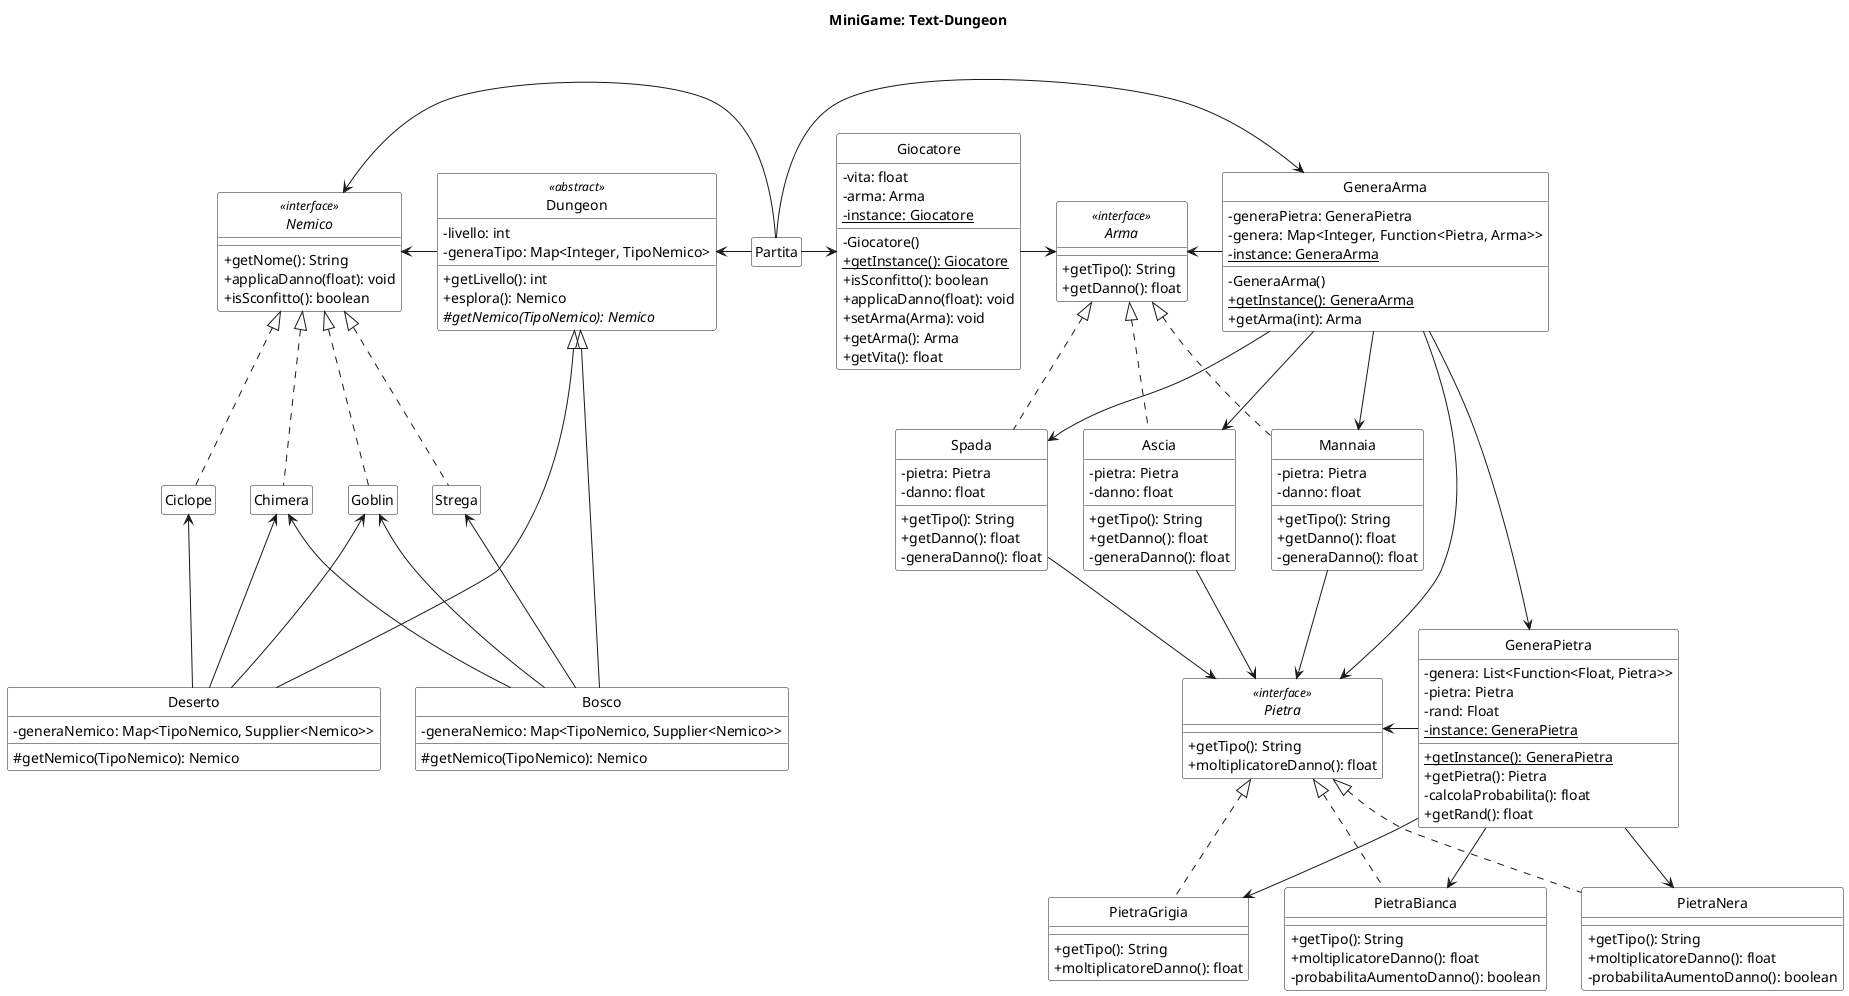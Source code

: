 ' Documentazione: https://plantuml.com/class-diagram
  
@startuml
' START STYLE
skinparam {
    monochrome true
    classBackgroundColor white
    noteBackgroundColor white
    classAttributeIconSize 0
}
hide circle
' END STYLE

title MiniGame: Text-Dungeon\n

hide members

class GeneraPietra {
    - genera: List<Function<Float, Pietra>>
    - pietra: Pietra
    - rand: Float
    - instance{static}: GeneraPietra
    + getInstance(){static}: GeneraPietra
    + getPietra(): Pietra
    - calcolaProbabilita(): float
    + getRand(): float
}
show GeneraPietra members

class Partita

interface Pietra <<interface>> {
    + getTipo(): String
    + moltiplicatoreDanno(): float
}
show Pietra members

class PietraGrigia implements Pietra {
    + getTipo(): String
    + moltiplicatoreDanno(): float
}
show PietraGrigia members

class PietraBianca implements Pietra {
    + getTipo(): String
    + moltiplicatoreDanno(): float
    - probabilitaAumentoDanno(): boolean
}
show PietraBianca members

class PietraNera implements Pietra {
    + getTipo(): String
    + moltiplicatoreDanno(): float
    - probabilitaAumentoDanno(): boolean
}
show PietraNera members

interface Arma <<interface>> {
    + getTipo(): String
    + getDanno(): float
}
show Arma members

class GeneraArma {
    - generaPietra: GeneraPietra
    - genera: Map<Integer, Function<Pietra, Arma>>
    - instance{static}: GeneraArma
    - GeneraArma()
    + getInstance(){static}: GeneraArma
    + getArma(int): Arma
}
show GeneraArma members

class Ascia implements Arma {
    - pietra: Pietra
    - danno: float
    + getTipo(): String
    + getDanno(): float
    - generaDanno(): float
}
show Ascia members

class Mannaia implements Arma {
    - pietra: Pietra
    - danno: float
    + getTipo(): String
    + getDanno(): float
    - generaDanno(): float
}
show Mannaia members


class Spada implements Arma {
    - pietra: Pietra
    - danno: float
    + getTipo(): String
    + getDanno(): float
    - generaDanno(): float
}
show Spada members

class Giocatore {
    - vita: float
    - arma: Arma
    - instance{static}: Giocatore 
    - Giocatore()
    + getInstance(){static}: Giocatore
    + isSconfitto(): boolean
    + applicaDanno(float): void
    + setArma(Arma): void
    + getArma(): Arma
    + getVita(): float
}
show Giocatore members

interface Nemico<<interface>> {
    + getNome(): String
    + applicaDanno(float): void
    + isSconfitto(): boolean
}
show Nemico members

class Dungeon<<abstract>> {
    - livello: int
    - generaTipo: Map<Integer, TipoNemico>
    + getLivello(): int
    + esplora(): Nemico
    # getNemico(TipoNemico){abstract}: Nemico
}
show Dungeon members

class Bosco extends Dungeon {
    - generaNemico: Map<TipoNemico, Supplier<Nemico>>
    # getNemico(TipoNemico): Nemico
}
show Bosco members

class Deserto extends Dungeon {
    - generaNemico: Map<TipoNemico, Supplier<Nemico>>
    # getNemico(TipoNemico): Nemico
}
show Deserto members

class Strega implements Nemico
class Ciclope implements Nemico
class Chimera implements Nemico
class Goblin implements Nemico

'interface StatoPersonaggio<<interface>> {
 '   + mostra(): String
'}
'show StatoPersonaggio members

'class Attacco implements StatoPersonaggio
'class Difesa implements StatoPersonaggio
'class Assalto implements StatoPersonaggio

'interface StatoBattaglia<<interface>> {
'    + Lotta(Battaglia): StatoBattaglia 
'}

'class InizioBattaglia implements StatoBattaglia
'class Sfida implements StatoBattaglia
'class Vittoria implements StatoBattaglia
'class Sconfitta implements StatoBattaglia

GeneraPietra -l-> Pietra
GeneraPietra -d-> PietraGrigia
GeneraPietra -d-> PietraBianca
GeneraPietra -d-> PietraNera
GeneraArma -l-> Arma
GeneraArma -d-> Ascia
GeneraArma -d-> Mannaia
GeneraArma -d-> Spada
GeneraArma -d-> GeneraPietra
GeneraArma -d-> Pietra

Ascia -d-> Pietra
Mannaia -d-> Pietra
Spada -d-> Pietra

Giocatore -r-> Arma
Partita -r-> Giocatore

Partita -r-> GeneraArma

Bosco -u-> Chimera
Bosco -u-> Goblin
Bosco -u-> Strega
Deserto -u-> Chimera
Deserto -u-> Goblin
Deserto -u-> Ciclope
Dungeon -l-> Nemico

Partita -l-> Dungeon
Partita -l-> Nemico

@enduml